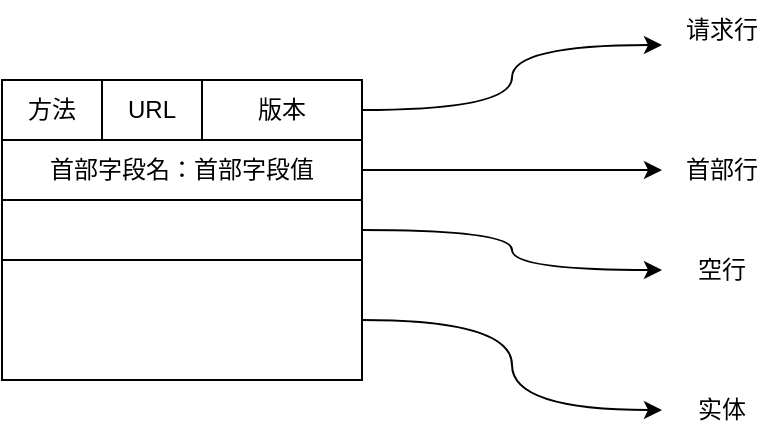 <mxfile version="23.0.2" type="github">
  <diagram name="第 1 页" id="HbBIhjOPRAR3b4C_BGJq">
    <mxGraphModel dx="2074" dy="1146" grid="1" gridSize="10" guides="1" tooltips="1" connect="1" arrows="1" fold="1" page="1" pageScale="1" pageWidth="827" pageHeight="1169" math="0" shadow="0">
      <root>
        <mxCell id="0" />
        <mxCell id="1" parent="0" />
        <mxCell id="L_iWswrEyv7-0ksiV5j2-19" style="edgeStyle=orthogonalEdgeStyle;rounded=0;orthogonalLoop=1;jettySize=auto;html=1;exitX=1;exitY=0.5;exitDx=0;exitDy=0;curved=1;" edge="1" parent="1" source="L_iWswrEyv7-0ksiV5j2-1" target="L_iWswrEyv7-0ksiV5j2-18">
          <mxGeometry relative="1" as="geometry" />
        </mxCell>
        <mxCell id="L_iWswrEyv7-0ksiV5j2-1" value="" style="rounded=0;whiteSpace=wrap;html=1;" vertex="1" parent="1">
          <mxGeometry x="100" y="260" width="180" height="30" as="geometry" />
        </mxCell>
        <mxCell id="L_iWswrEyv7-0ksiV5j2-22" style="edgeStyle=orthogonalEdgeStyle;rounded=0;orthogonalLoop=1;jettySize=auto;html=1;exitX=1;exitY=0.5;exitDx=0;exitDy=0;entryX=0;entryY=0.5;entryDx=0;entryDy=0;curved=1;" edge="1" parent="1" source="L_iWswrEyv7-0ksiV5j2-2" target="L_iWswrEyv7-0ksiV5j2-20">
          <mxGeometry relative="1" as="geometry" />
        </mxCell>
        <mxCell id="L_iWswrEyv7-0ksiV5j2-2" value="" style="rounded=0;whiteSpace=wrap;html=1;" vertex="1" parent="1">
          <mxGeometry x="100" y="290" width="180" height="60" as="geometry" />
        </mxCell>
        <mxCell id="L_iWswrEyv7-0ksiV5j2-17" style="edgeStyle=orthogonalEdgeStyle;rounded=0;orthogonalLoop=1;jettySize=auto;html=1;exitX=1;exitY=0.5;exitDx=0;exitDy=0;entryX=0;entryY=0.5;entryDx=0;entryDy=0;" edge="1" parent="1" source="L_iWswrEyv7-0ksiV5j2-3" target="L_iWswrEyv7-0ksiV5j2-16">
          <mxGeometry relative="1" as="geometry" />
        </mxCell>
        <mxCell id="L_iWswrEyv7-0ksiV5j2-3" value="首部字段名：首部字段值" style="rounded=0;whiteSpace=wrap;html=1;" vertex="1" parent="1">
          <mxGeometry x="100" y="230" width="180" height="30" as="geometry" />
        </mxCell>
        <mxCell id="L_iWswrEyv7-0ksiV5j2-11" style="edgeStyle=orthogonalEdgeStyle;rounded=0;orthogonalLoop=1;jettySize=auto;html=1;entryX=0;entryY=0.75;entryDx=0;entryDy=0;curved=1;" edge="1" parent="1" source="L_iWswrEyv7-0ksiV5j2-4" target="L_iWswrEyv7-0ksiV5j2-5">
          <mxGeometry relative="1" as="geometry" />
        </mxCell>
        <mxCell id="L_iWswrEyv7-0ksiV5j2-4" value="" style="rounded=0;whiteSpace=wrap;html=1;" vertex="1" parent="1">
          <mxGeometry x="100" y="200" width="180" height="30" as="geometry" />
        </mxCell>
        <mxCell id="L_iWswrEyv7-0ksiV5j2-5" value="请求行" style="text;html=1;strokeColor=none;fillColor=none;align=center;verticalAlign=middle;whiteSpace=wrap;rounded=0;" vertex="1" parent="1">
          <mxGeometry x="430" y="160" width="60" height="30" as="geometry" />
        </mxCell>
        <mxCell id="L_iWswrEyv7-0ksiV5j2-12" value="方法" style="rounded=0;whiteSpace=wrap;html=1;" vertex="1" parent="1">
          <mxGeometry x="100" y="200" width="50" height="30" as="geometry" />
        </mxCell>
        <mxCell id="L_iWswrEyv7-0ksiV5j2-14" value="URL" style="rounded=0;whiteSpace=wrap;html=1;" vertex="1" parent="1">
          <mxGeometry x="150" y="200" width="50" height="30" as="geometry" />
        </mxCell>
        <mxCell id="L_iWswrEyv7-0ksiV5j2-15" value="版本" style="rounded=0;whiteSpace=wrap;html=1;" vertex="1" parent="1">
          <mxGeometry x="200" y="200" width="80" height="30" as="geometry" />
        </mxCell>
        <mxCell id="L_iWswrEyv7-0ksiV5j2-16" value="首部行" style="text;html=1;strokeColor=none;fillColor=none;align=center;verticalAlign=middle;whiteSpace=wrap;rounded=0;" vertex="1" parent="1">
          <mxGeometry x="430" y="230" width="60" height="30" as="geometry" />
        </mxCell>
        <mxCell id="L_iWswrEyv7-0ksiV5j2-18" value="空行" style="text;html=1;strokeColor=none;fillColor=none;align=center;verticalAlign=middle;whiteSpace=wrap;rounded=0;" vertex="1" parent="1">
          <mxGeometry x="430" y="280" width="60" height="30" as="geometry" />
        </mxCell>
        <mxCell id="L_iWswrEyv7-0ksiV5j2-20" value="实体" style="text;html=1;strokeColor=none;fillColor=none;align=center;verticalAlign=middle;whiteSpace=wrap;rounded=0;" vertex="1" parent="1">
          <mxGeometry x="430" y="350" width="60" height="30" as="geometry" />
        </mxCell>
      </root>
    </mxGraphModel>
  </diagram>
</mxfile>
